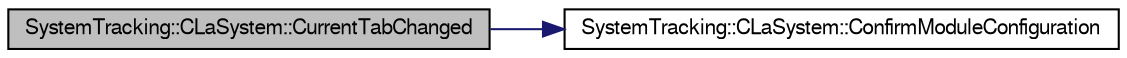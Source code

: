 digraph G
{
  edge [fontname="FreeSans",fontsize="10",labelfontname="FreeSans",labelfontsize="10"];
  node [fontname="FreeSans",fontsize="10",shape=record];
  rankdir="LR";
  Node1 [label="SystemTracking::CLaSystem::CurrentTabChanged",height=0.2,width=0.4,color="black", fillcolor="grey75", style="filled" fontcolor="black"];
  Node1 -> Node2 [color="midnightblue",fontsize="10",style="solid",fontname="FreeSans"];
  Node2 [label="SystemTracking::CLaSystem::ConfirmModuleConfiguration",height=0.2,width=0.4,color="black", fillcolor="white", style="filled",URL="$classSystemTracking_1_1CLaSystem.html#a90b428f0527c1324e32821aba97a205a",tooltip="slot for confirm module configuration."];
}
